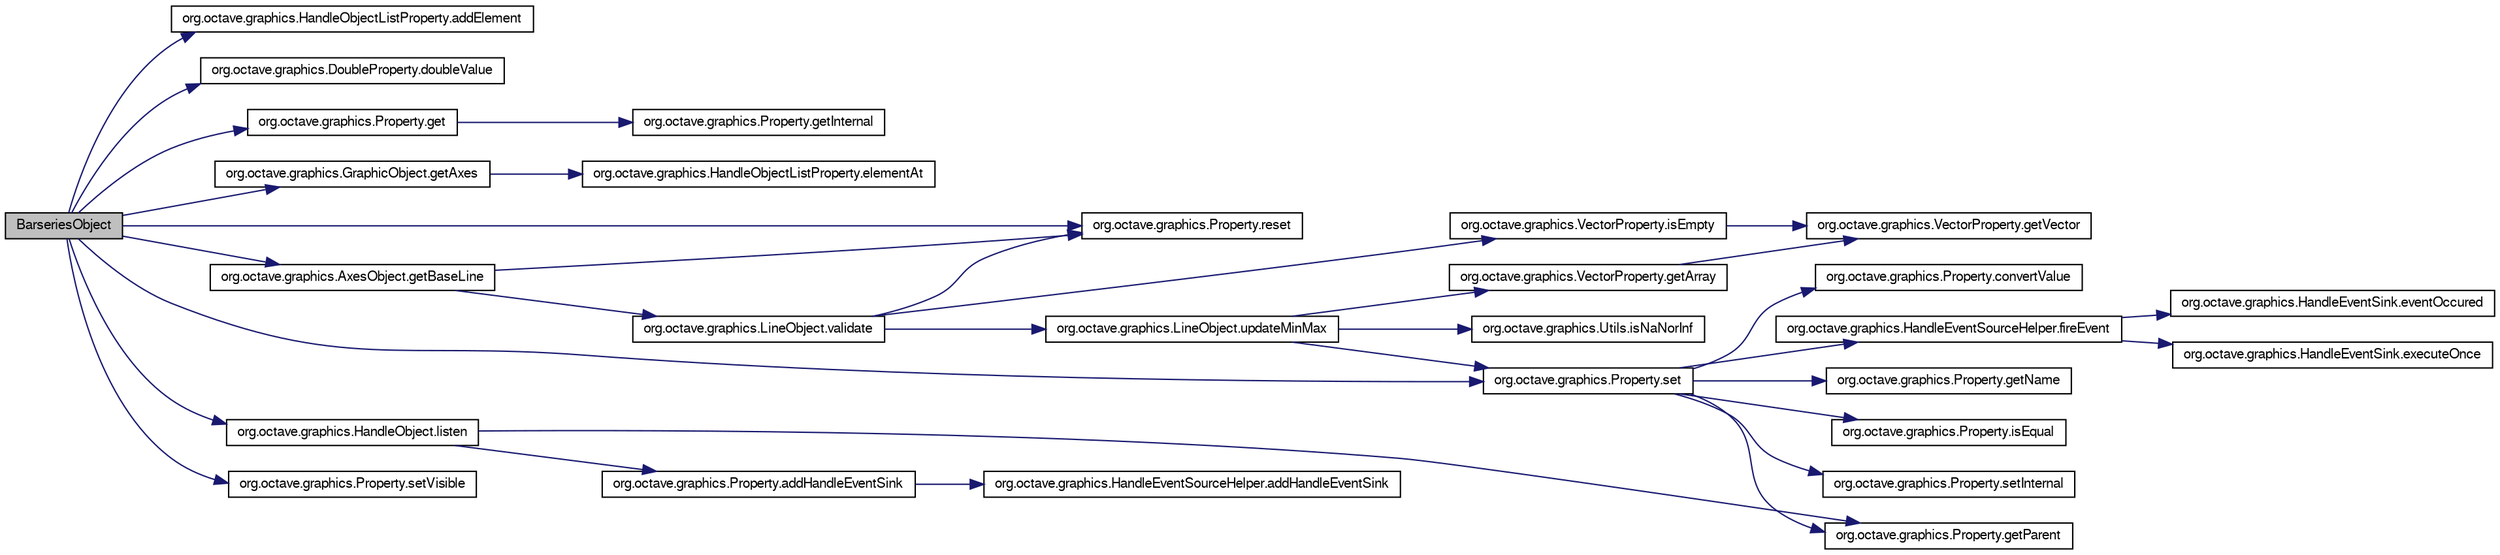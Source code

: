 digraph G
{
  edge [fontname="FreeSans",fontsize="10",labelfontname="FreeSans",labelfontsize="10"];
  node [fontname="FreeSans",fontsize="10",shape=record];
  rankdir="LR";
  Node1 [label="BarseriesObject",height=0.2,width=0.4,color="black", fillcolor="grey75", style="filled" fontcolor="black"];
  Node1 -> Node2 [color="midnightblue",fontsize="10",style="solid",fontname="FreeSans"];
  Node2 [label="org.octave.graphics.HandleObjectListProperty.addElement",height=0.2,width=0.4,color="black", fillcolor="white", style="filled",URL="$classorg_1_1octave_1_1graphics_1_1_handle_object_list_property.html#a7d015754da8d19e88a5e62fb07678b80"];
  Node1 -> Node3 [color="midnightblue",fontsize="10",style="solid",fontname="FreeSans"];
  Node3 [label="org.octave.graphics.DoubleProperty.doubleValue",height=0.2,width=0.4,color="black", fillcolor="white", style="filled",URL="$classorg_1_1octave_1_1graphics_1_1_double_property.html#aad7c86e3a7c4753efa88b5c659496c05"];
  Node1 -> Node4 [color="midnightblue",fontsize="10",style="solid",fontname="FreeSans"];
  Node4 [label="org.octave.graphics.Property.get",height=0.2,width=0.4,color="black", fillcolor="white", style="filled",URL="$classorg_1_1octave_1_1graphics_1_1_property.html#a1dcb9a3ca99e59be2606b68eb18036a0"];
  Node4 -> Node5 [color="midnightblue",fontsize="10",style="solid",fontname="FreeSans"];
  Node5 [label="org.octave.graphics.Property.getInternal",height=0.2,width=0.4,color="black", fillcolor="white", style="filled",URL="$classorg_1_1octave_1_1graphics_1_1_property.html#ad340ce6b4372958894010fd520fc3ee9"];
  Node1 -> Node6 [color="midnightblue",fontsize="10",style="solid",fontname="FreeSans"];
  Node6 [label="org.octave.graphics.GraphicObject.getAxes",height=0.2,width=0.4,color="black", fillcolor="white", style="filled",URL="$classorg_1_1octave_1_1graphics_1_1_graphic_object.html#a9107ca896fd1ded235d827b7281633de"];
  Node6 -> Node7 [color="midnightblue",fontsize="10",style="solid",fontname="FreeSans"];
  Node7 [label="org.octave.graphics.HandleObjectListProperty.elementAt",height=0.2,width=0.4,color="black", fillcolor="white", style="filled",URL="$classorg_1_1octave_1_1graphics_1_1_handle_object_list_property.html#ad4f83b73289f32a66f2d7c611f830616"];
  Node1 -> Node8 [color="midnightblue",fontsize="10",style="solid",fontname="FreeSans"];
  Node8 [label="org.octave.graphics.AxesObject.getBaseLine",height=0.2,width=0.4,color="black", fillcolor="white", style="filled",URL="$classorg_1_1octave_1_1graphics_1_1_axes_object.html#a03a89ead309a31562cb82670c982de38"];
  Node8 -> Node9 [color="midnightblue",fontsize="10",style="solid",fontname="FreeSans"];
  Node9 [label="org.octave.graphics.Property.reset",height=0.2,width=0.4,color="black", fillcolor="white", style="filled",URL="$classorg_1_1octave_1_1graphics_1_1_property.html#ab66b5dbada95d5c93af2876420fb49ec"];
  Node8 -> Node10 [color="midnightblue",fontsize="10",style="solid",fontname="FreeSans"];
  Node10 [label="org.octave.graphics.LineObject.validate",height=0.2,width=0.4,color="black", fillcolor="white", style="filled",URL="$classorg_1_1octave_1_1graphics_1_1_line_object.html#a41d45236c37b75848f4b1667a11fb50e"];
  Node10 -> Node9 [color="midnightblue",fontsize="10",style="solid",fontname="FreeSans"];
  Node10 -> Node11 [color="midnightblue",fontsize="10",style="solid",fontname="FreeSans"];
  Node11 [label="org.octave.graphics.VectorProperty.isEmpty",height=0.2,width=0.4,color="black", fillcolor="white", style="filled",URL="$classorg_1_1octave_1_1graphics_1_1_vector_property.html#aa71d41fd3d95c354d4d5e922c6c21210"];
  Node11 -> Node12 [color="midnightblue",fontsize="10",style="solid",fontname="FreeSans"];
  Node12 [label="org.octave.graphics.VectorProperty.getVector",height=0.2,width=0.4,color="black", fillcolor="white", style="filled",URL="$classorg_1_1octave_1_1graphics_1_1_vector_property.html#a4ee8a1258ab4c3158a01e1442835be2a"];
  Node10 -> Node13 [color="midnightblue",fontsize="10",style="solid",fontname="FreeSans"];
  Node13 [label="org.octave.graphics.LineObject.updateMinMax",height=0.2,width=0.4,color="black", fillcolor="white", style="filled",URL="$classorg_1_1octave_1_1graphics_1_1_line_object.html#a5a7d4ec7a8aa411b67ed0c23bddf5657"];
  Node13 -> Node14 [color="midnightblue",fontsize="10",style="solid",fontname="FreeSans"];
  Node14 [label="org.octave.graphics.VectorProperty.getArray",height=0.2,width=0.4,color="black", fillcolor="white", style="filled",URL="$classorg_1_1octave_1_1graphics_1_1_vector_property.html#ac9573ab949db7e86c1b0bd502d50e9f1"];
  Node14 -> Node12 [color="midnightblue",fontsize="10",style="solid",fontname="FreeSans"];
  Node13 -> Node15 [color="midnightblue",fontsize="10",style="solid",fontname="FreeSans"];
  Node15 [label="org.octave.graphics.Utils.isNaNorInf",height=0.2,width=0.4,color="black", fillcolor="white", style="filled",URL="$classorg_1_1octave_1_1graphics_1_1_utils.html#a9c3eb1c4cd7e43fe8ac003e5ad9f37bd"];
  Node13 -> Node16 [color="midnightblue",fontsize="10",style="solid",fontname="FreeSans"];
  Node16 [label="org.octave.graphics.Property.set",height=0.2,width=0.4,color="black", fillcolor="white", style="filled",URL="$classorg_1_1octave_1_1graphics_1_1_property.html#afa1a5457d4b402c51eb58b213de1065f"];
  Node16 -> Node17 [color="midnightblue",fontsize="10",style="solid",fontname="FreeSans"];
  Node17 [label="org.octave.graphics.Property.convertValue",height=0.2,width=0.4,color="black", fillcolor="white", style="filled",URL="$classorg_1_1octave_1_1graphics_1_1_property.html#a0cf42e0d902221b9bc1468664b67af61"];
  Node16 -> Node18 [color="midnightblue",fontsize="10",style="solid",fontname="FreeSans"];
  Node18 [label="org.octave.graphics.HandleEventSourceHelper.fireEvent",height=0.2,width=0.4,color="black", fillcolor="white", style="filled",URL="$classorg_1_1octave_1_1graphics_1_1_handle_event_source_helper.html#a5796b678f5ec69c49edfb0433a55fcdd"];
  Node18 -> Node19 [color="midnightblue",fontsize="10",style="solid",fontname="FreeSans"];
  Node19 [label="org.octave.graphics.HandleEventSink.eventOccured",height=0.2,width=0.4,color="black", fillcolor="white", style="filled",URL="$interfaceorg_1_1octave_1_1graphics_1_1_handle_event_sink.html#af57803a1a5423527ed510fa8f99837d3"];
  Node18 -> Node20 [color="midnightblue",fontsize="10",style="solid",fontname="FreeSans"];
  Node20 [label="org.octave.graphics.HandleEventSink.executeOnce",height=0.2,width=0.4,color="black", fillcolor="white", style="filled",URL="$interfaceorg_1_1octave_1_1graphics_1_1_handle_event_sink.html#a8e7a2e3153e7c94f6129087e2a6a62b5"];
  Node16 -> Node21 [color="midnightblue",fontsize="10",style="solid",fontname="FreeSans"];
  Node21 [label="org.octave.graphics.Property.getName",height=0.2,width=0.4,color="black", fillcolor="white", style="filled",URL="$classorg_1_1octave_1_1graphics_1_1_property.html#a78ee178b6a73658d65ca60da4d1e6683"];
  Node16 -> Node22 [color="midnightblue",fontsize="10",style="solid",fontname="FreeSans"];
  Node22 [label="org.octave.graphics.Property.getParent",height=0.2,width=0.4,color="black", fillcolor="white", style="filled",URL="$classorg_1_1octave_1_1graphics_1_1_property.html#a3a86c86371259e59b09618cc300d8236"];
  Node16 -> Node23 [color="midnightblue",fontsize="10",style="solid",fontname="FreeSans"];
  Node23 [label="org.octave.graphics.Property.isEqual",height=0.2,width=0.4,color="black", fillcolor="white", style="filled",URL="$classorg_1_1octave_1_1graphics_1_1_property.html#a0e57b9692f447d896661e3be6198389d"];
  Node16 -> Node24 [color="midnightblue",fontsize="10",style="solid",fontname="FreeSans"];
  Node24 [label="org.octave.graphics.Property.setInternal",height=0.2,width=0.4,color="black", fillcolor="white", style="filled",URL="$classorg_1_1octave_1_1graphics_1_1_property.html#a571fa56bb076982d2bdb9f6a4e670434"];
  Node1 -> Node25 [color="midnightblue",fontsize="10",style="solid",fontname="FreeSans"];
  Node25 [label="org.octave.graphics.HandleObject.listen",height=0.2,width=0.4,color="black", fillcolor="white", style="filled",URL="$classorg_1_1octave_1_1graphics_1_1_handle_object.html#afeadfccbc2f3a8165f873c85c47ef024"];
  Node25 -> Node26 [color="midnightblue",fontsize="10",style="solid",fontname="FreeSans"];
  Node26 [label="org.octave.graphics.Property.addHandleEventSink",height=0.2,width=0.4,color="black", fillcolor="white", style="filled",URL="$classorg_1_1octave_1_1graphics_1_1_property.html#a252f90d7b0673a96e0ceb8e1a0d80f91"];
  Node26 -> Node27 [color="midnightblue",fontsize="10",style="solid",fontname="FreeSans"];
  Node27 [label="org.octave.graphics.HandleEventSourceHelper.addHandleEventSink",height=0.2,width=0.4,color="black", fillcolor="white", style="filled",URL="$classorg_1_1octave_1_1graphics_1_1_handle_event_source_helper.html#a252f90d7b0673a96e0ceb8e1a0d80f91"];
  Node25 -> Node22 [color="midnightblue",fontsize="10",style="solid",fontname="FreeSans"];
  Node1 -> Node9 [color="midnightblue",fontsize="10",style="solid",fontname="FreeSans"];
  Node1 -> Node16 [color="midnightblue",fontsize="10",style="solid",fontname="FreeSans"];
  Node1 -> Node28 [color="midnightblue",fontsize="10",style="solid",fontname="FreeSans"];
  Node28 [label="org.octave.graphics.Property.setVisible",height=0.2,width=0.4,color="black", fillcolor="white", style="filled",URL="$classorg_1_1octave_1_1graphics_1_1_property.html#a8efafab03a5c55c9d74e1f7f2a53f3ff"];
}

